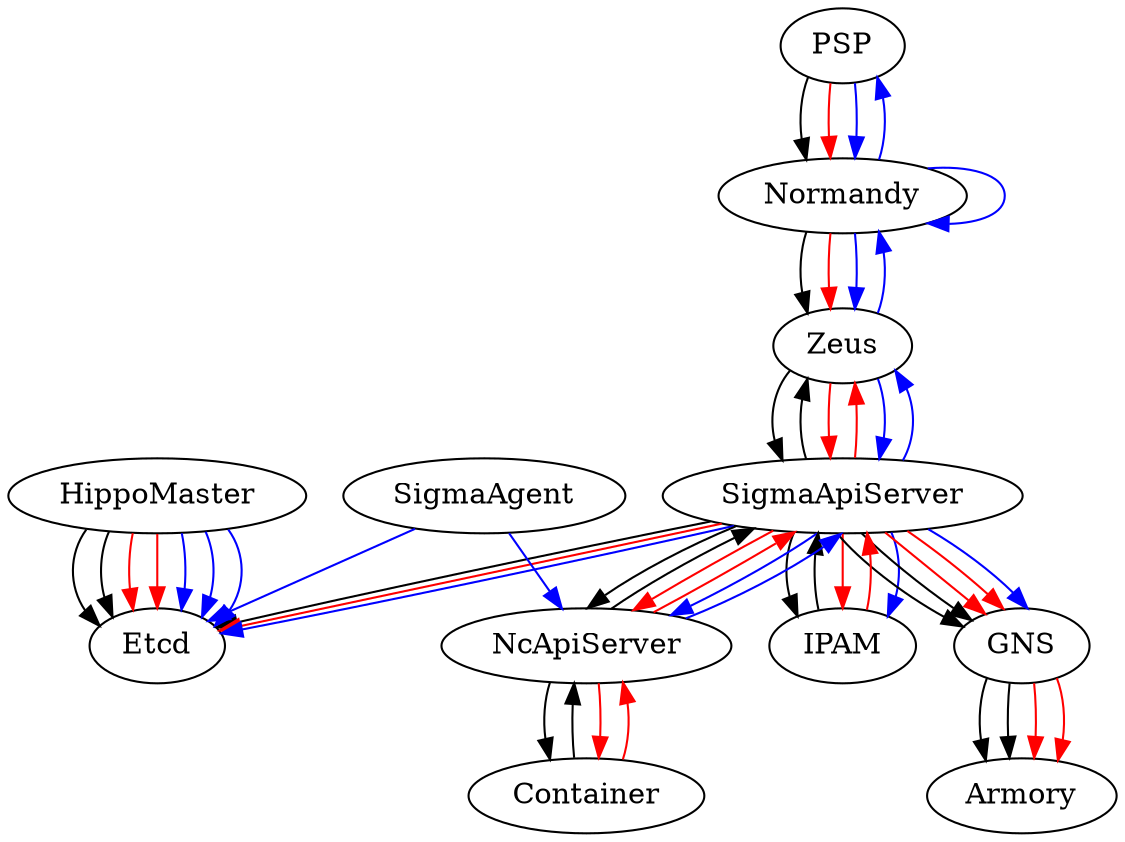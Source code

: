 digraph modules{
	center=true;
	size="800,800";
	PSP;
	Normandy;
	Zeus;
	SigmaApiServer;
	Etcd;
	HippoMaster;
	IPAM;
	SigmaAgent;
	GNS;
	NcApiServer;
	/*    SigmaApiServer->Etcd;
		  HippoMaster->Etcd;
		  SigmaApiServer->IPAM;
		  SigmaApiServer->GNS;
		  SigmaApiServer->NcApiServer;
		  SigmaApiServer->Zeus;
		  edge [color=red];
		  SigmaApiServer->Carbon;
	 */
	PSP -> Normandy 
	Normandy -> Zeus 
	Zeus -> SigmaApiServer 
	HippoMaster -> Etcd 
	SigmaApiServer -> Etcd 
	HippoMaster -> Etcd 
	SigmaApiServer -> IPAM 
	IPAM -> SigmaApiServer 
	SigmaApiServer -> GNS 
	GNS -> Armory 
	SigmaApiServer -> NcApiServer 
	NcApiServer -> Container 
	Container -> NcApiServer 
	NcApiServer -> SigmaApiServer 
	SigmaApiServer -> GNS 
	GNS -> Armory 
	SigmaApiServer -> Zeus 
	edge  [color=red];

	PSP -> Normandy 
	Normandy -> Zeus 
	Zeus -> SigmaApiServer 
	HippoMaster -> Etcd 
	SigmaApiServer -> Etcd 
	HippoMaster -> Etcd 
	SigmaApiServer -> IPAM 
	IPAM -> SigmaApiServer 
	SigmaApiServer -> GNS 
	GNS -> Armory 
	SigmaApiServer -> NcApiServer 
	NcApiServer -> Container 
	Container -> NcApiServer 
	NcApiServer -> SigmaApiServer 
	SigmaApiServer -> GNS 
	GNS -> Armory 
	SigmaApiServer -> Zeus 

	edge  [color=blue];

	PSP -> Normandy 
	HippoMaster -> Etcd 
	Normandy -> Normandy 
	Normandy -> Zeus 
	Zeus -> SigmaApiServer 
	SigmaApiServer -> Etcd 
	HippoMaster -> Etcd 
	SigmaApiServer -> NcApiServer 
	NcApiServer -> SigmaApiServer 
	SigmaAgent -> NcApiServer 
	SigmaAgent -> Etcd 
	SigmaApiServer -> IPAM 
#IPAM -> SigmaApiServer 
	SigmaApiServer -> GNS 
	SigmaApiServer -> Zeus 
	HippoMaster -> Etcd 
	Zeus -> Normandy 
	//SigmaApiServer -> Zeus 
	//Zeus -> Normandy 
	Normandy -> PSP 
}

